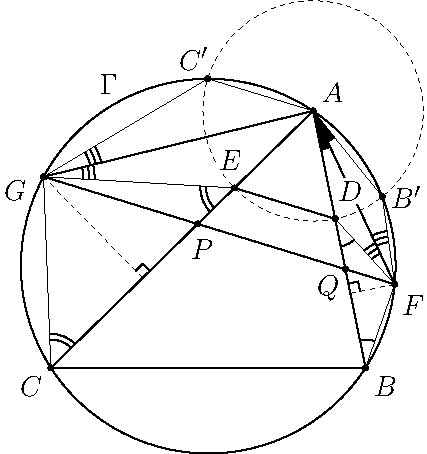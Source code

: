 import geometry;
size(8cm);


triangle t = triangleabc(5, 7, 6);
point A = t.C;
point B = t.B;
point C = t.A;

circle w = circle(t);

point E_ = 0.7*A;

circle e = circle(A, length(segment(A, E_)));

point D = intersectionpoints(e, line(A, B))[0];

line l = bisector(segment(D, B));
line k = bisector(segment(C, E_));


point G = intersectionpoints(w, k)[1];
point F = intersectionpoints(w, l)[1];

point Gp = intersectionpoint(line(A, C), k);
point Fp = intersectionpoint(line(A, B), l);

point Q = intersectionpoint(line(F, G), line(A, B));
point P = intersectionpoint(line(F, G), line(A, C));

point Cp = intersectionpoints(e, w)[1];
point Bp = intersectionpoints(e, w)[0];

//point Mg = midpoint(segment(G, Gp));
//point Mf = midpoint(segment(F, Fp));

//draw
draw(t);

dot("$A$", A, N+E, fontsize(15));
dot("$B$", B, S+E, fontsize(15));
dot("$C$", C, S+W, fontsize(15));

draw(Label("$\Gamma$", Relative(0.33), fontsize(15)), w);
draw(e, dashed + linewidth(0.3));


draw(segment(G, Gp), dashed + linewidth(0.3));
draw(segment(F, Fp), dashed + linewidth(0.3));

dot("$G$", G, S+W*2, fontsize(15));
dot("$F$", F, S*1.2+E, fontsize(15));
dot("$Q$", Q, SW, fontsize(15));
dot("$P$", P, S*1.7+E*0.3, fontsize(15));

markrightangle(G, Gp, A, 5);
markrightangle(F, Fp, A, 5);

draw(segment(F, G));
draw(segment(E_, D));

draw(segment(C, G), linewidth(0.2));
draw(segment(E_, G), linewidth(0.2));

draw(segment(D, F), linewidth(0.2));
draw(segment(B, F), linewidth(0.2));

draw(segment(A, F));
draw(segment(A, G));

dot("$B'$", Bp, fontsize(15));
dot("$C'$", Cp, N+W*0.6, fontsize(15));

draw(segment(A, Cp), linewidth(0.2));
draw(segment(A, Bp), linewidth(0.2));

draw(segment(G, Cp), linewidth(0.2));
draw(segment(F, Bp), linewidth(0.2));



markangle(E_, G, A, n=3, radius=7mm);
markangle(A, G, Cp, n=3, radius=8.5mm);
markangle(A, F, D,  n=3, radius=6mm);
markangle(Bp, F, A, n=3, radius=7.5mm);

markangle(B, D, F, n=1, radius=5mm);
markangle(F, B, D, n=1, radius=5mm);


markangle(G, E_, C, n=2, radius=5mm);
markangle(E_, C, G, n=2, radius=5mm);

markangle(F, A, Bp, Fill(black), n=1, radius=6mm);
markangle(B, A, F,  Fill(black), n=1, radius=7mm);
//draw(segment(D, Cp), dashed);
//draw(segment(E_, Bp), dashed);
dot(Label("$D$", UnFill), D, N*2+E, fontsize(15));
dot(Label("$E$", UnFill), E_, N*2+W*0.3, fontsize(15));
//draw(segment(A, E_), red);
